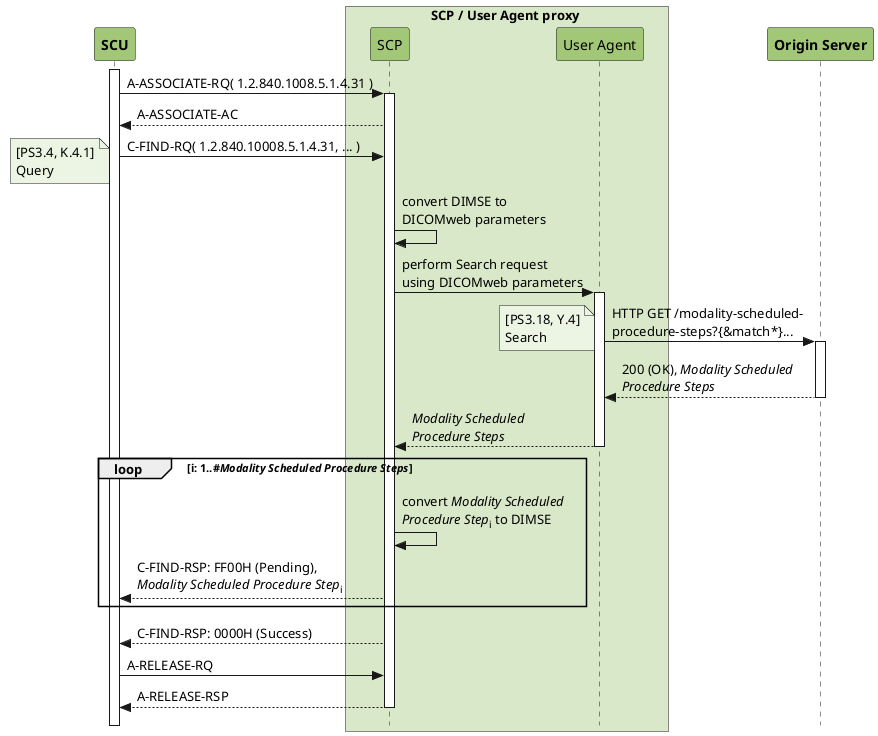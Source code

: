 @startuml SCP-UA Proxy
!pragma teoz true
skinparam style strictuml
hide footbox

participant "**SCU**" as SCU #a2c777
box SCP / User Agent proxy #d9e8c8
  participant "SCP" as SCP #a2c777
  participant "User Agent" as UA #a2c777
end box
participant "**Origin Server**" as OS #a2c777

activate SCU

SCU -> SCP: A-ASSOCIATE-RQ( 1.2.840.1008.5.1.4.31 )
activate SCP
SCU <-- SCP: A-ASSOCIATE-AC
SCU -> SCP: C-FIND-RQ( 1.2.840.10008.5.1.4.31, ... )
note left #ecf4e4: [PS3.4, K.4.1]\nQuery
SCP -> SCP: convert DIMSE to\nDICOMweb parameters
SCP -> UA: perform Search request\nusing DICOMweb parameters
activate UA
UA -> OS: HTTP GET /modality-scheduled-\nprocedure-steps?{&match*}...
activate OS
note left #ecf4e4: [PS3.18, Y.4]\nSearch
UA <-- OS: 200 (OK), //Modality Scheduled//\n//Procedure Steps//
deactivate OS
SCP <-- UA: //Modality Scheduled//\n//Procedure Steps//
deactivate UA
loop i: 1..#//Modality Scheduled Procedure Steps//
  SCP -> SCP: convert //Modality Scheduled//\n//Procedure Step//<sub>i</sub> to DIMSE
  SCU <-- SCP: C-FIND-RSP: FF00H (Pending),\n//Modality Scheduled Procedure Step//<sub>i</sub>
end
SCU <-- SCP: C-FIND-RSP: 0000H (Success)
SCU -> SCP: A-RELEASE-RQ
SCU <-- SCP: A-RELEASE-RSP
deactivate SCP